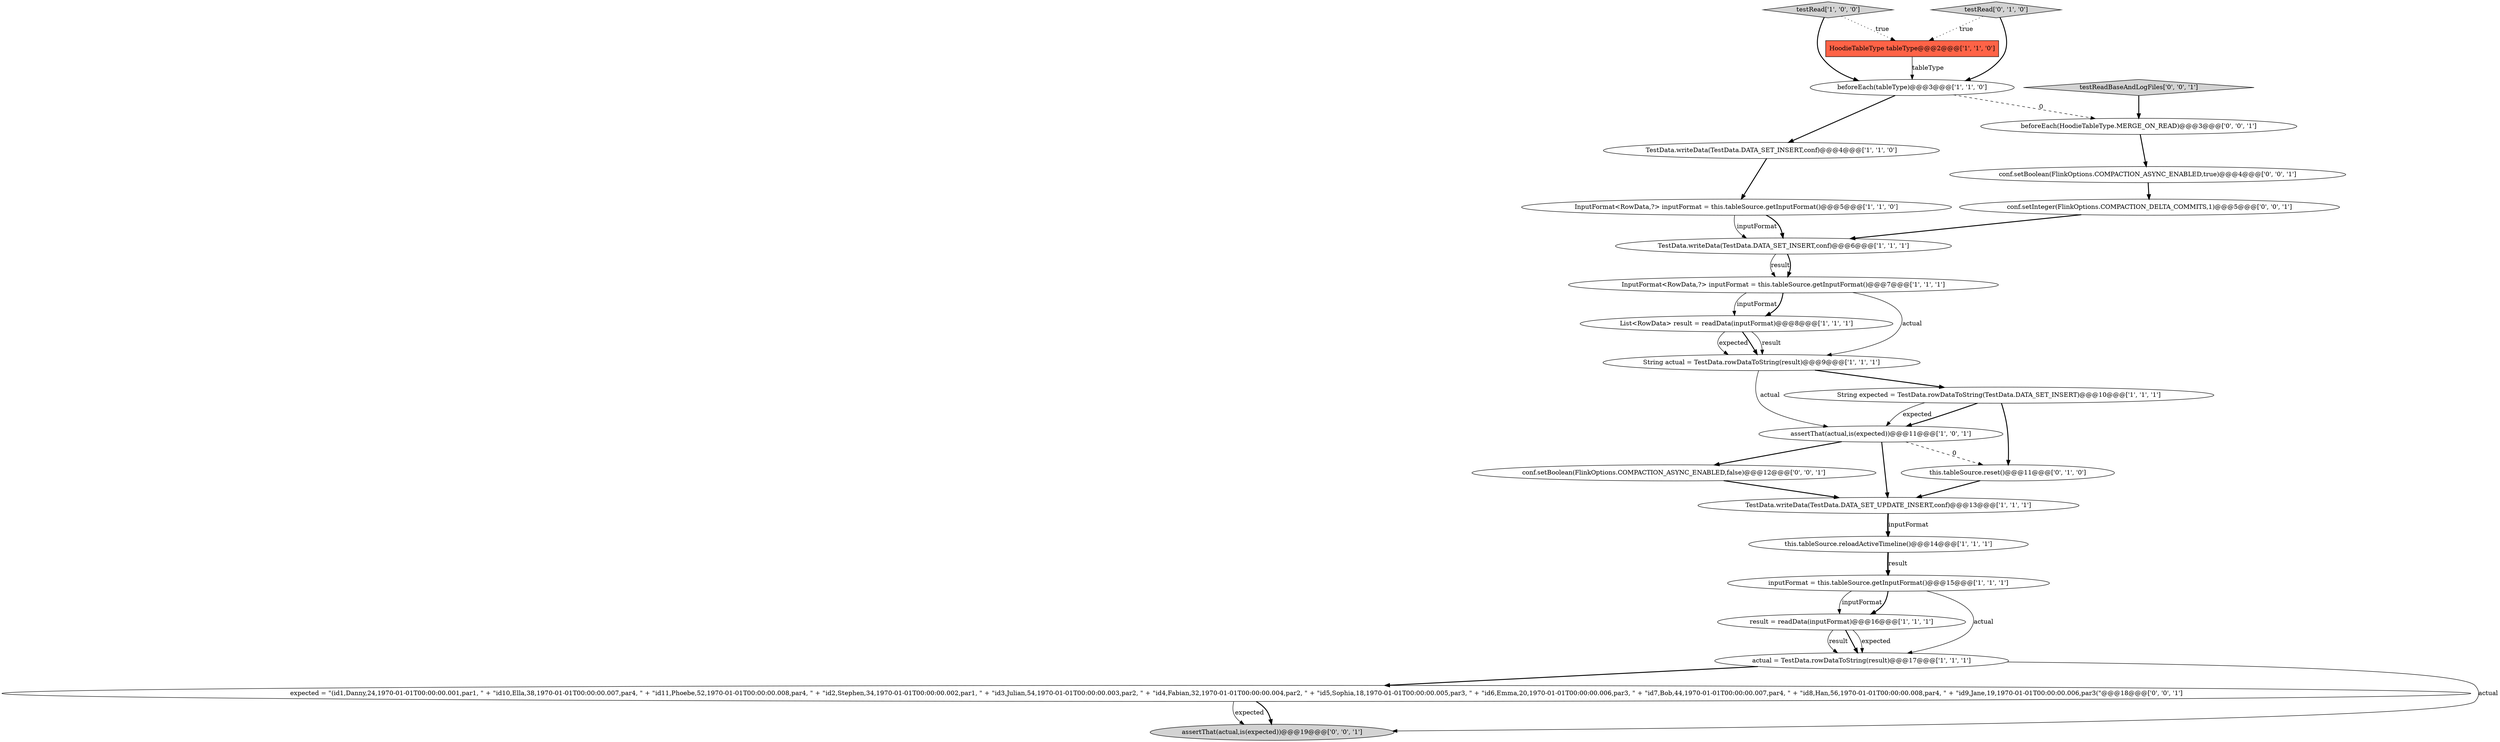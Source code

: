 digraph {
21 [style = filled, label = "beforeEach(HoodieTableType.MERGE_ON_READ)@@@3@@@['0', '0', '1']", fillcolor = white, shape = ellipse image = "AAA0AAABBB3BBB"];
5 [style = filled, label = "List<RowData> result = readData(inputFormat)@@@8@@@['1', '1', '1']", fillcolor = white, shape = ellipse image = "AAA0AAABBB1BBB"];
6 [style = filled, label = "assertThat(actual,is(expected))@@@11@@@['1', '0', '1']", fillcolor = white, shape = ellipse image = "AAA0AAABBB1BBB"];
17 [style = filled, label = "this.tableSource.reset()@@@11@@@['0', '1', '0']", fillcolor = white, shape = ellipse image = "AAA1AAABBB2BBB"];
11 [style = filled, label = "String expected = TestData.rowDataToString(TestData.DATA_SET_INSERT)@@@10@@@['1', '1', '1']", fillcolor = white, shape = ellipse image = "AAA0AAABBB1BBB"];
7 [style = filled, label = "beforeEach(tableType)@@@3@@@['1', '1', '0']", fillcolor = white, shape = ellipse image = "AAA0AAABBB1BBB"];
24 [style = filled, label = "conf.setBoolean(FlinkOptions.COMPACTION_ASYNC_ENABLED,true)@@@4@@@['0', '0', '1']", fillcolor = white, shape = ellipse image = "AAA0AAABBB3BBB"];
8 [style = filled, label = "result = readData(inputFormat)@@@16@@@['1', '1', '1']", fillcolor = white, shape = ellipse image = "AAA0AAABBB1BBB"];
12 [style = filled, label = "TestData.writeData(TestData.DATA_SET_INSERT,conf)@@@4@@@['1', '1', '0']", fillcolor = white, shape = ellipse image = "AAA0AAABBB1BBB"];
9 [style = filled, label = "TestData.writeData(TestData.DATA_SET_INSERT,conf)@@@6@@@['1', '1', '1']", fillcolor = white, shape = ellipse image = "AAA0AAABBB1BBB"];
0 [style = filled, label = "testRead['1', '0', '0']", fillcolor = lightgray, shape = diamond image = "AAA0AAABBB1BBB"];
1 [style = filled, label = "InputFormat<RowData,?> inputFormat = this.tableSource.getInputFormat()@@@7@@@['1', '1', '1']", fillcolor = white, shape = ellipse image = "AAA0AAABBB1BBB"];
18 [style = filled, label = "conf.setBoolean(FlinkOptions.COMPACTION_ASYNC_ENABLED,false)@@@12@@@['0', '0', '1']", fillcolor = white, shape = ellipse image = "AAA0AAABBB3BBB"];
20 [style = filled, label = "testReadBaseAndLogFiles['0', '0', '1']", fillcolor = lightgray, shape = diamond image = "AAA0AAABBB3BBB"];
19 [style = filled, label = "expected = \"(id1,Danny,24,1970-01-01T00:00:00.001,par1, \" + \"id10,Ella,38,1970-01-01T00:00:00.007,par4, \" + \"id11,Phoebe,52,1970-01-01T00:00:00.008,par4, \" + \"id2,Stephen,34,1970-01-01T00:00:00.002,par1, \" + \"id3,Julian,54,1970-01-01T00:00:00.003,par2, \" + \"id4,Fabian,32,1970-01-01T00:00:00.004,par2, \" + \"id5,Sophia,18,1970-01-01T00:00:00.005,par3, \" + \"id6,Emma,20,1970-01-01T00:00:00.006,par3, \" + \"id7,Bob,44,1970-01-01T00:00:00.007,par4, \" + \"id8,Han,56,1970-01-01T00:00:00.008,par4, \" + \"id9,Jane,19,1970-01-01T00:00:00.006,par3(\"@@@18@@@['0', '0', '1']", fillcolor = white, shape = ellipse image = "AAA0AAABBB3BBB"];
15 [style = filled, label = "String actual = TestData.rowDataToString(result)@@@9@@@['1', '1', '1']", fillcolor = white, shape = ellipse image = "AAA0AAABBB1BBB"];
23 [style = filled, label = "assertThat(actual,is(expected))@@@19@@@['0', '0', '1']", fillcolor = lightgray, shape = ellipse image = "AAA0AAABBB3BBB"];
2 [style = filled, label = "InputFormat<RowData,?> inputFormat = this.tableSource.getInputFormat()@@@5@@@['1', '1', '0']", fillcolor = white, shape = ellipse image = "AAA0AAABBB1BBB"];
10 [style = filled, label = "actual = TestData.rowDataToString(result)@@@17@@@['1', '1', '1']", fillcolor = white, shape = ellipse image = "AAA0AAABBB1BBB"];
22 [style = filled, label = "conf.setInteger(FlinkOptions.COMPACTION_DELTA_COMMITS,1)@@@5@@@['0', '0', '1']", fillcolor = white, shape = ellipse image = "AAA0AAABBB3BBB"];
4 [style = filled, label = "HoodieTableType tableType@@@2@@@['1', '1', '0']", fillcolor = tomato, shape = box image = "AAA0AAABBB1BBB"];
13 [style = filled, label = "inputFormat = this.tableSource.getInputFormat()@@@15@@@['1', '1', '1']", fillcolor = white, shape = ellipse image = "AAA0AAABBB1BBB"];
3 [style = filled, label = "TestData.writeData(TestData.DATA_SET_UPDATE_INSERT,conf)@@@13@@@['1', '1', '1']", fillcolor = white, shape = ellipse image = "AAA0AAABBB1BBB"];
16 [style = filled, label = "testRead['0', '1', '0']", fillcolor = lightgray, shape = diamond image = "AAA0AAABBB2BBB"];
14 [style = filled, label = "this.tableSource.reloadActiveTimeline()@@@14@@@['1', '1', '1']", fillcolor = white, shape = ellipse image = "AAA0AAABBB1BBB"];
18->3 [style = bold, label=""];
16->4 [style = dotted, label="true"];
6->18 [style = bold, label=""];
5->15 [style = solid, label="result"];
3->14 [style = bold, label=""];
13->8 [style = solid, label="inputFormat"];
1->15 [style = solid, label="actual"];
0->7 [style = bold, label=""];
9->1 [style = solid, label="result"];
12->2 [style = bold, label=""];
13->10 [style = solid, label="actual"];
14->13 [style = bold, label=""];
2->9 [style = solid, label="inputFormat"];
6->17 [style = dashed, label="0"];
5->15 [style = solid, label="expected"];
10->23 [style = solid, label="actual"];
11->6 [style = bold, label=""];
11->17 [style = bold, label=""];
17->3 [style = bold, label=""];
21->24 [style = bold, label=""];
22->9 [style = bold, label=""];
19->23 [style = bold, label=""];
24->22 [style = bold, label=""];
15->6 [style = solid, label="actual"];
10->19 [style = bold, label=""];
20->21 [style = bold, label=""];
2->9 [style = bold, label=""];
7->21 [style = dashed, label="0"];
7->12 [style = bold, label=""];
8->10 [style = solid, label="expected"];
8->10 [style = solid, label="result"];
15->11 [style = bold, label=""];
11->6 [style = solid, label="expected"];
6->3 [style = bold, label=""];
14->13 [style = solid, label="result"];
4->7 [style = solid, label="tableType"];
16->7 [style = bold, label=""];
13->8 [style = bold, label=""];
0->4 [style = dotted, label="true"];
19->23 [style = solid, label="expected"];
9->1 [style = bold, label=""];
8->10 [style = bold, label=""];
5->15 [style = bold, label=""];
1->5 [style = solid, label="inputFormat"];
1->5 [style = bold, label=""];
3->14 [style = solid, label="inputFormat"];
}
